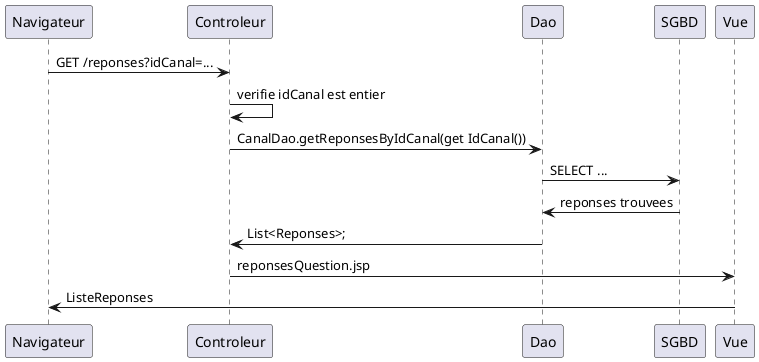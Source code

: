 @startuml

Navigateur -> Controleur: GET /reponses?idCanal=...
Controleur -> Controleur: verifie idCanal est entier
Controleur -> Dao: CanalDao.getReponsesByIdCanal(get IdCanal())
Dao -> SGBD: SELECT ...
SGBD -> Dao: reponses trouvees 
Dao -> Controleur: List<Reponses>;
Controleur -> Vue: reponsesQuestion.jsp
Vue -> Navigateur: ListeReponses

@enduml
